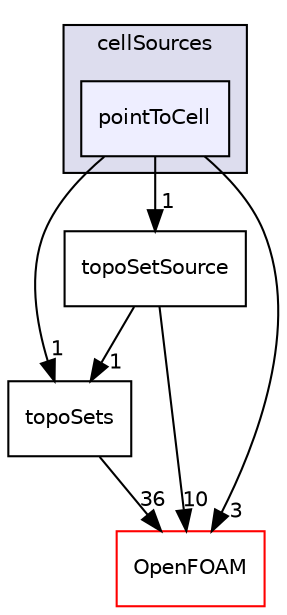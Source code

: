 digraph "src/meshTools/sets/cellSources/pointToCell" {
  bgcolor=transparent;
  compound=true
  node [ fontsize="10", fontname="Helvetica"];
  edge [ labelfontsize="10", labelfontname="Helvetica"];
  subgraph clusterdir_fc621d78dcee889743a7b51abdefc9d7 {
    graph [ bgcolor="#ddddee", pencolor="black", label="cellSources" fontname="Helvetica", fontsize="10", URL="dir_fc621d78dcee889743a7b51abdefc9d7.html"]
  dir_6788bd4b0afc548883d4965d69546109 [shape=box, label="pointToCell", style="filled", fillcolor="#eeeeff", pencolor="black", URL="dir_6788bd4b0afc548883d4965d69546109.html"];
  }
  dir_d23dbc881ee772048f144c3220c0e8b5 [shape=box label="topoSets" URL="dir_d23dbc881ee772048f144c3220c0e8b5.html"];
  dir_ffdc7a49b4414cf981ba8f0aa91f3c24 [shape=box label="topoSetSource" URL="dir_ffdc7a49b4414cf981ba8f0aa91f3c24.html"];
  dir_c5473ff19b20e6ec4dfe5c310b3778a8 [shape=box label="OpenFOAM" color="red" URL="dir_c5473ff19b20e6ec4dfe5c310b3778a8.html"];
  dir_d23dbc881ee772048f144c3220c0e8b5->dir_c5473ff19b20e6ec4dfe5c310b3778a8 [headlabel="36", labeldistance=1.5 headhref="dir_001863_001896.html"];
  dir_ffdc7a49b4414cf981ba8f0aa91f3c24->dir_d23dbc881ee772048f144c3220c0e8b5 [headlabel="1", labeldistance=1.5 headhref="dir_001865_001863.html"];
  dir_ffdc7a49b4414cf981ba8f0aa91f3c24->dir_c5473ff19b20e6ec4dfe5c310b3778a8 [headlabel="10", labeldistance=1.5 headhref="dir_001865_001896.html"];
  dir_6788bd4b0afc548883d4965d69546109->dir_d23dbc881ee772048f144c3220c0e8b5 [headlabel="1", labeldistance=1.5 headhref="dir_001825_001863.html"];
  dir_6788bd4b0afc548883d4965d69546109->dir_ffdc7a49b4414cf981ba8f0aa91f3c24 [headlabel="1", labeldistance=1.5 headhref="dir_001825_001865.html"];
  dir_6788bd4b0afc548883d4965d69546109->dir_c5473ff19b20e6ec4dfe5c310b3778a8 [headlabel="3", labeldistance=1.5 headhref="dir_001825_001896.html"];
}
